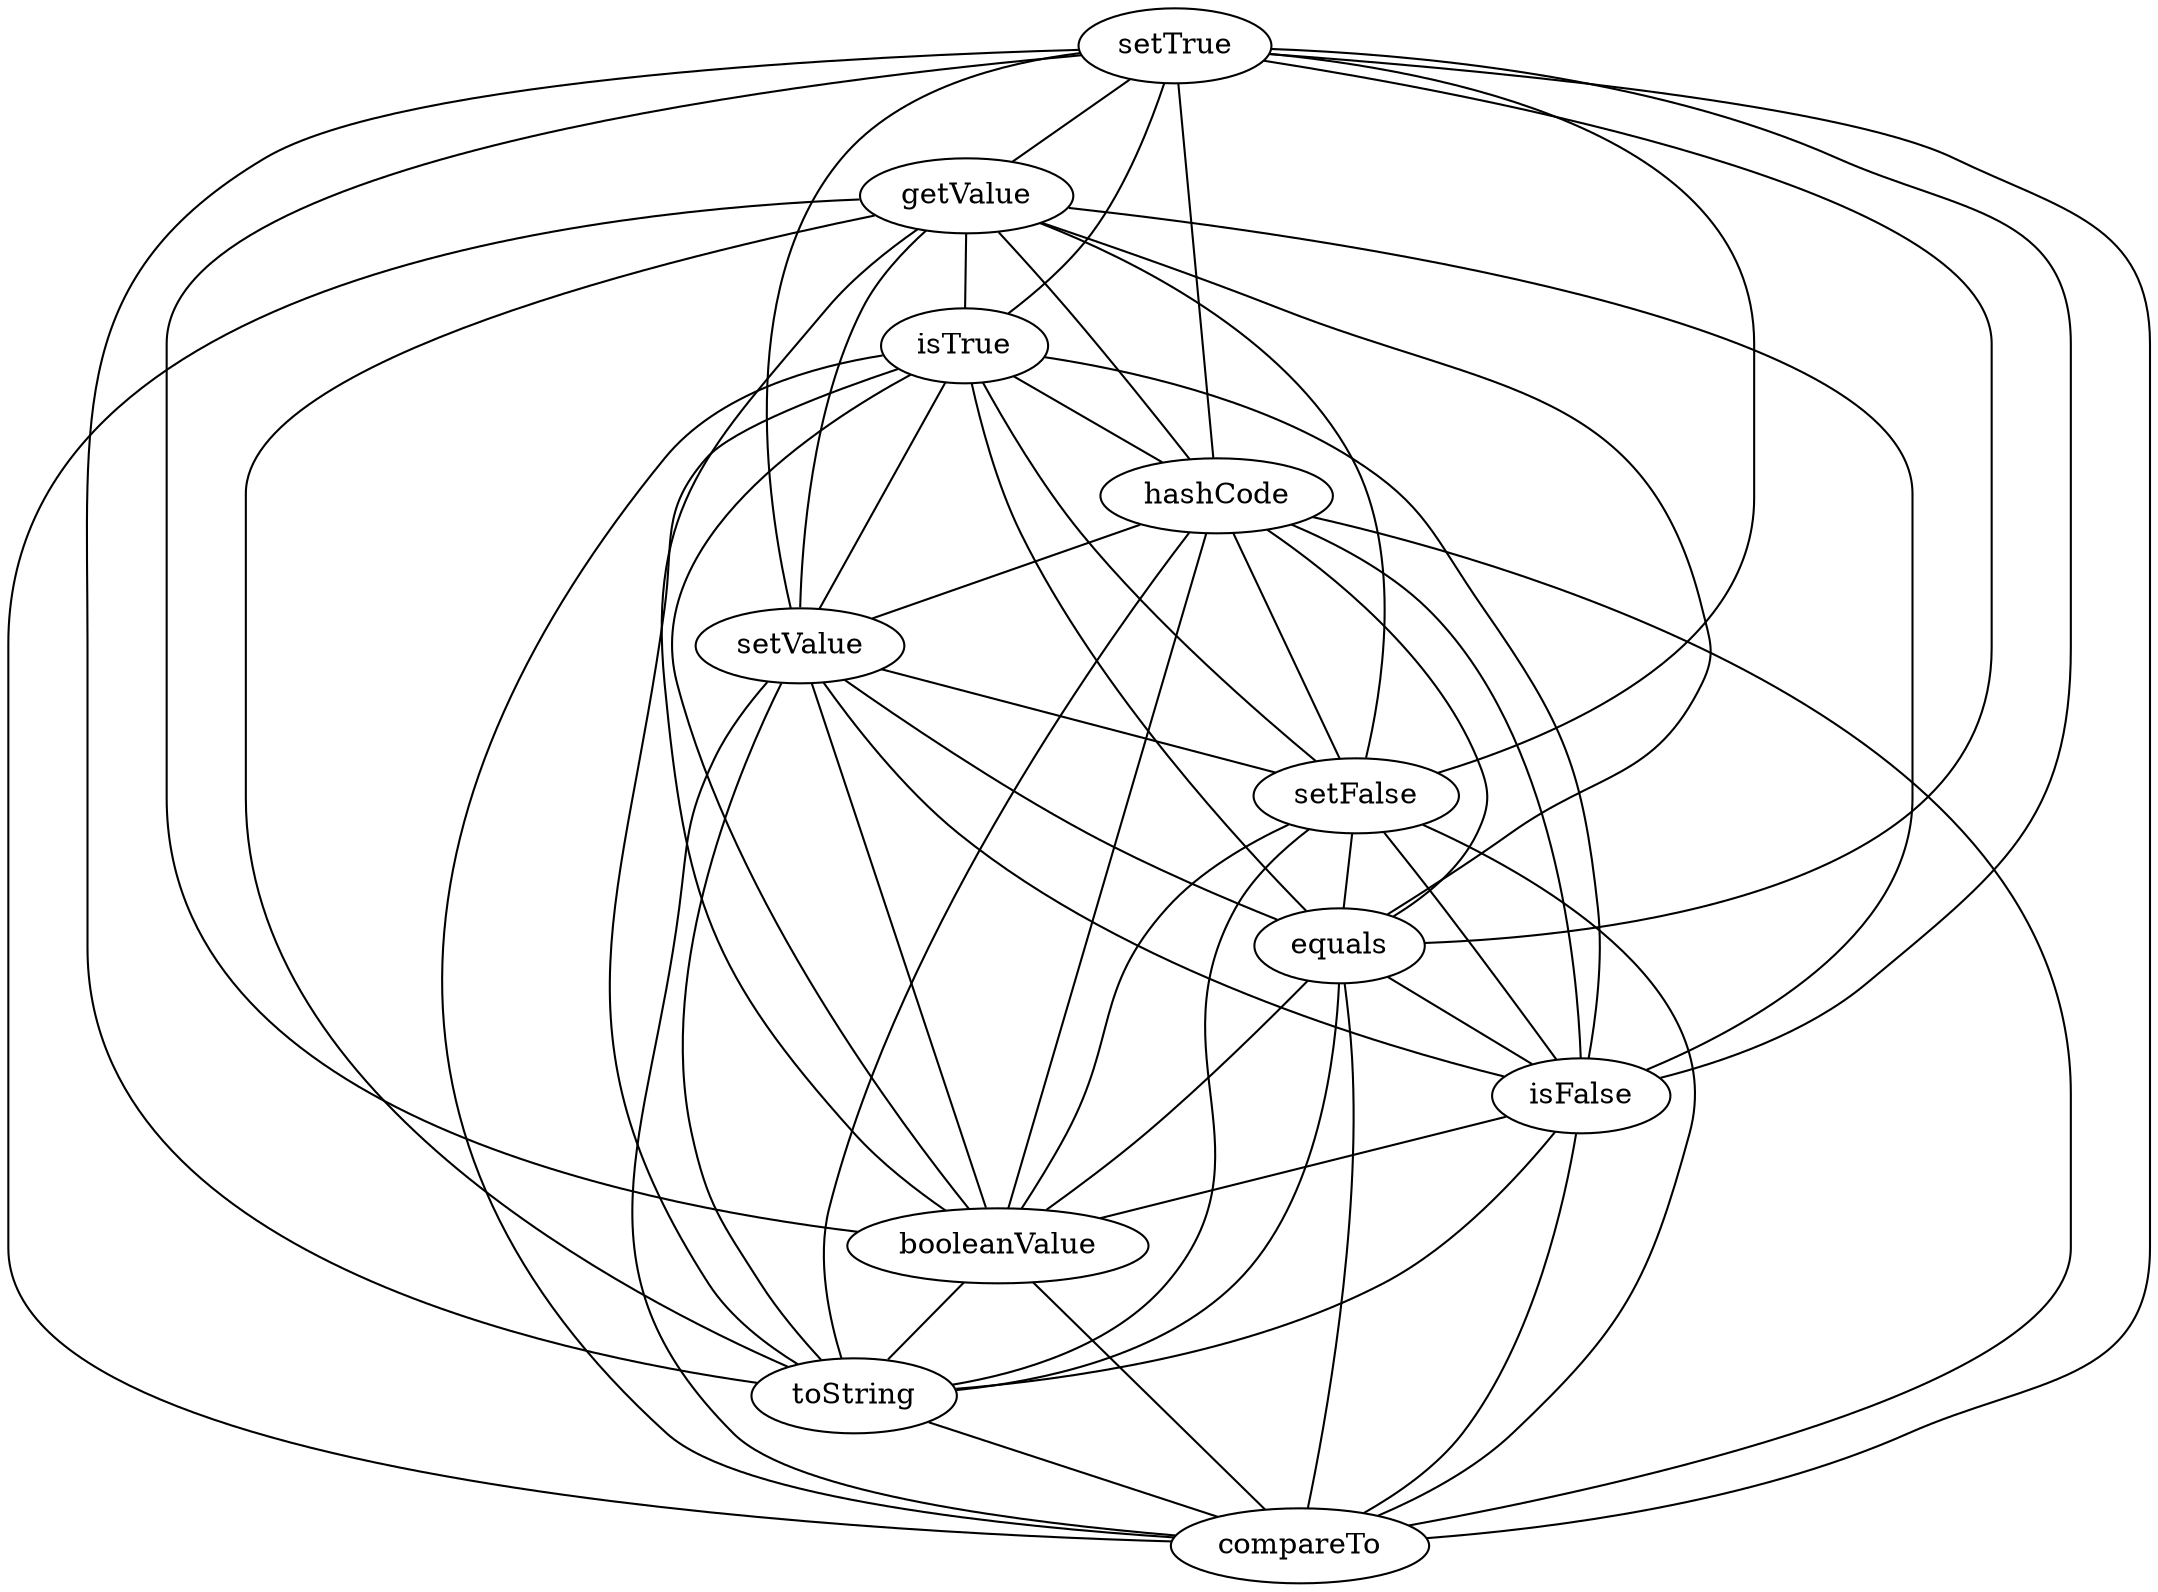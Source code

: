 strict graph ip_map {
setTrue--getValue;
setTrue--isTrue;
setTrue--hashCode;
setTrue--setValue;
setTrue--setFalse;
setTrue--equals;
setTrue--isFalse;
setTrue--booleanValue;
setTrue--toString;
setTrue--compareTo;
getValue--isTrue;
getValue--hashCode;
getValue--setValue;
getValue--setFalse;
getValue--equals;
getValue--isFalse;
getValue--booleanValue;
getValue--toString;
getValue--compareTo;
isTrue--hashCode;
isTrue--setValue;
isTrue--setFalse;
isTrue--equals;
isTrue--isFalse;
isTrue--booleanValue;
isTrue--toString;
isTrue--compareTo;
hashCode--setValue;
hashCode--setFalse;
hashCode--equals;
hashCode--isFalse;
hashCode--booleanValue;
hashCode--toString;
hashCode--compareTo;
setValue--setFalse;
setValue--equals;
setValue--isFalse;
setValue--booleanValue;
setValue--toString;
setValue--compareTo;
setFalse--equals;
setFalse--isFalse;
setFalse--booleanValue;
setFalse--toString;
setFalse--compareTo;
equals--isFalse;
equals--booleanValue;
equals--toString;
equals--compareTo;
isFalse--booleanValue;
isFalse--toString;
isFalse--compareTo;
booleanValue--toString;
booleanValue--compareTo;
toString--compareTo;
}